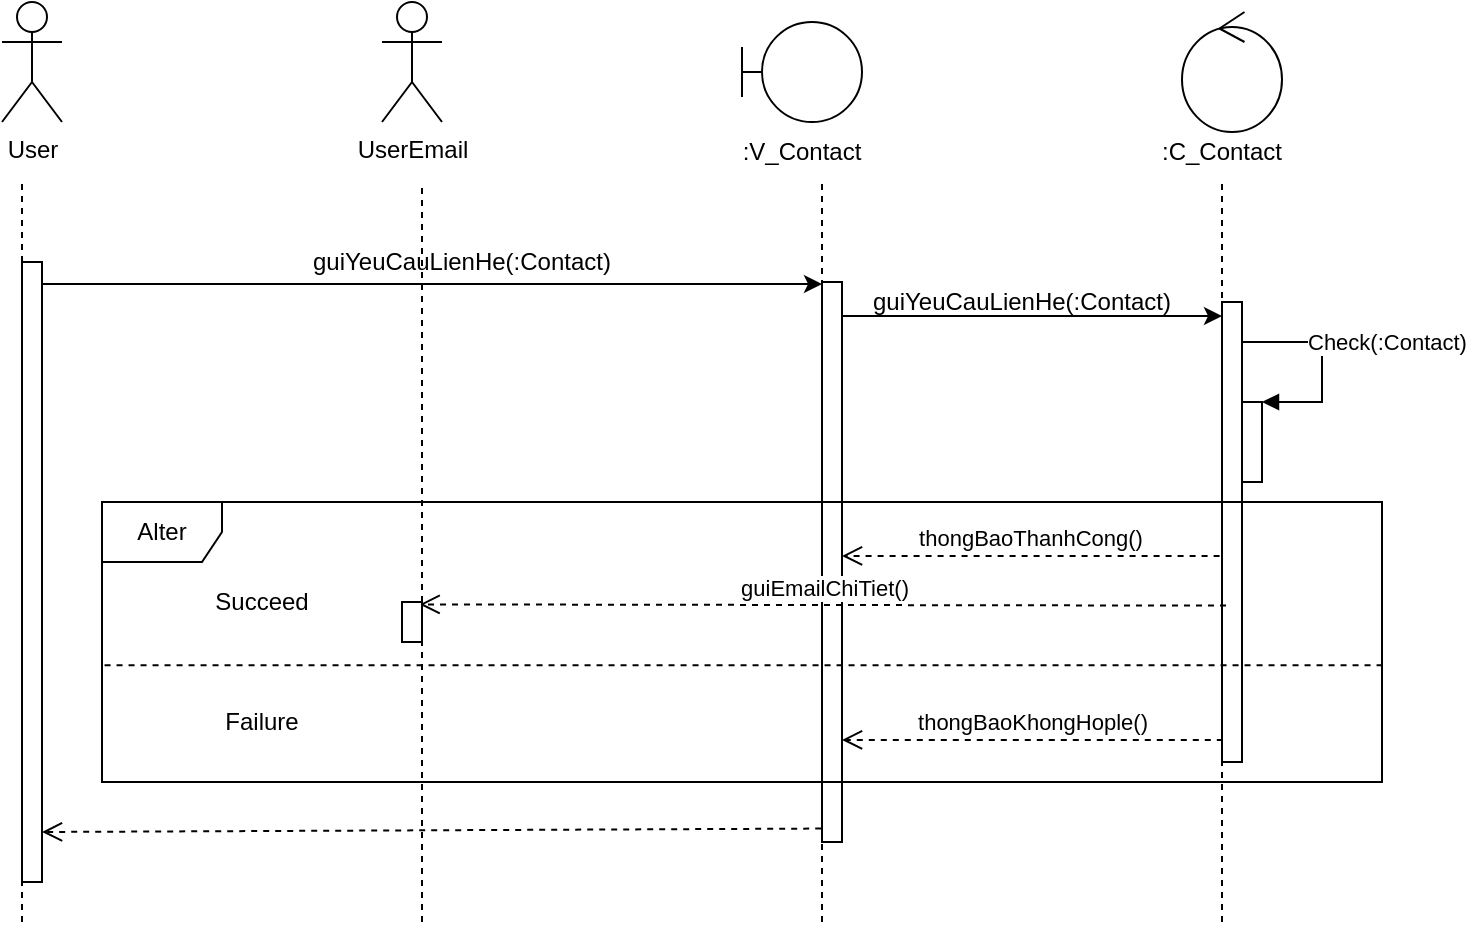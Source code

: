 <mxfile version="14.0.5" type="github">
  <diagram id="JMzQzQhul0BtLCmh5uj2" name="Page-1">
    <mxGraphModel dx="1038" dy="548" grid="1" gridSize="10" guides="1" tooltips="1" connect="1" arrows="1" fold="1" page="1" pageScale="1" pageWidth="850" pageHeight="1100" math="0" shadow="0">
      <root>
        <mxCell id="0" />
        <mxCell id="1" parent="0" />
        <mxCell id="4I9PjdyN7WUxk1m38je3-1" value="User" style="shape=umlActor;verticalLabelPosition=bottom;verticalAlign=top;html=1;outlineConnect=0;" parent="1" vertex="1">
          <mxGeometry x="70" y="50" width="30" height="60" as="geometry" />
        </mxCell>
        <mxCell id="4I9PjdyN7WUxk1m38je3-9" value="" style="shape=umlBoundary;whiteSpace=wrap;html=1;" parent="1" vertex="1">
          <mxGeometry x="440" y="60" width="60" height="50" as="geometry" />
        </mxCell>
        <mxCell id="4I9PjdyN7WUxk1m38je3-10" value="" style="ellipse;shape=umlControl;whiteSpace=wrap;html=1;" parent="1" vertex="1">
          <mxGeometry x="660" y="55" width="50" height="60" as="geometry" />
        </mxCell>
        <mxCell id="4I9PjdyN7WUxk1m38je3-11" value=":V_Contact" style="text;html=1;strokeColor=none;fillColor=none;align=center;verticalAlign=middle;whiteSpace=wrap;rounded=0;" parent="1" vertex="1">
          <mxGeometry x="450" y="115" width="40" height="20" as="geometry" />
        </mxCell>
        <mxCell id="4I9PjdyN7WUxk1m38je3-12" value=":C_Contact" style="text;html=1;strokeColor=none;fillColor=none;align=center;verticalAlign=middle;whiteSpace=wrap;rounded=0;" parent="1" vertex="1">
          <mxGeometry x="660" y="115" width="40" height="20" as="geometry" />
        </mxCell>
        <mxCell id="4I9PjdyN7WUxk1m38je3-20" style="edgeStyle=orthogonalEdgeStyle;rounded=0;orthogonalLoop=1;jettySize=auto;html=1;exitX=0.5;exitY=1;exitDx=0;exitDy=0;" parent="1" edge="1">
          <mxGeometry relative="1" as="geometry">
            <mxPoint x="300" y="130" as="sourcePoint" />
            <mxPoint x="300" y="130" as="targetPoint" />
          </mxGeometry>
        </mxCell>
        <mxCell id="rFaiL6RQOv4JeyndozFm-1" value="UserEmail" style="shape=umlActor;verticalLabelPosition=bottom;verticalAlign=top;html=1;outlineConnect=0;" parent="1" vertex="1">
          <mxGeometry x="260" y="50" width="30" height="60" as="geometry" />
        </mxCell>
        <mxCell id="rFaiL6RQOv4JeyndozFm-5" value="" style="endArrow=none;dashed=1;html=1;" parent="1" edge="1">
          <mxGeometry width="50" height="50" relative="1" as="geometry">
            <mxPoint x="680" y="510" as="sourcePoint" />
            <mxPoint x="680" y="140" as="targetPoint" />
          </mxGeometry>
        </mxCell>
        <mxCell id="rFaiL6RQOv4JeyndozFm-6" value="" style="endArrow=none;dashed=1;html=1;" parent="1" edge="1">
          <mxGeometry width="50" height="50" relative="1" as="geometry">
            <mxPoint x="480" y="510" as="sourcePoint" />
            <mxPoint x="480" y="140" as="targetPoint" />
          </mxGeometry>
        </mxCell>
        <mxCell id="rFaiL6RQOv4JeyndozFm-7" value="" style="endArrow=none;dashed=1;html=1;" parent="1" source="rFaiL6RQOv4JeyndozFm-11" edge="1">
          <mxGeometry width="50" height="50" relative="1" as="geometry">
            <mxPoint x="280" y="510" as="sourcePoint" />
            <mxPoint x="280" y="140" as="targetPoint" />
          </mxGeometry>
        </mxCell>
        <mxCell id="rFaiL6RQOv4JeyndozFm-8" value="" style="endArrow=none;dashed=1;html=1;" parent="1" edge="1">
          <mxGeometry width="50" height="50" relative="1" as="geometry">
            <mxPoint x="80" y="510" as="sourcePoint" />
            <mxPoint x="80" y="140" as="targetPoint" />
          </mxGeometry>
        </mxCell>
        <mxCell id="rFaiL6RQOv4JeyndozFm-9" value="" style="html=1;points=[];perimeter=orthogonalPerimeter;" parent="1" vertex="1">
          <mxGeometry x="680" y="200" width="10" height="230" as="geometry" />
        </mxCell>
        <mxCell id="rFaiL6RQOv4JeyndozFm-10" value="" style="html=1;points=[];perimeter=orthogonalPerimeter;" parent="1" vertex="1">
          <mxGeometry x="480" y="190" width="10" height="280" as="geometry" />
        </mxCell>
        <mxCell id="rFaiL6RQOv4JeyndozFm-12" value="" style="html=1;points=[];perimeter=orthogonalPerimeter;" parent="1" vertex="1">
          <mxGeometry x="80" y="180" width="10" height="310" as="geometry" />
        </mxCell>
        <mxCell id="rFaiL6RQOv4JeyndozFm-13" value="" style="endArrow=classic;html=1;" parent="1" edge="1">
          <mxGeometry width="50" height="50" relative="1" as="geometry">
            <mxPoint x="90" y="191" as="sourcePoint" />
            <mxPoint x="480" y="191" as="targetPoint" />
          </mxGeometry>
        </mxCell>
        <mxCell id="rFaiL6RQOv4JeyndozFm-14" value="guiYeuCauLienHe(:Contact)" style="text;html=1;strokeColor=none;fillColor=none;align=center;verticalAlign=middle;whiteSpace=wrap;rounded=0;" parent="1" vertex="1">
          <mxGeometry x="280" y="170" width="40" height="20" as="geometry" />
        </mxCell>
        <mxCell id="rFaiL6RQOv4JeyndozFm-15" value="" style="endArrow=classic;html=1;" parent="1" edge="1">
          <mxGeometry width="50" height="50" relative="1" as="geometry">
            <mxPoint x="490" y="207" as="sourcePoint" />
            <mxPoint x="680" y="207" as="targetPoint" />
          </mxGeometry>
        </mxCell>
        <mxCell id="rFaiL6RQOv4JeyndozFm-16" value="guiYeuCauLienHe(:Contact)" style="text;html=1;strokeColor=none;fillColor=none;align=center;verticalAlign=middle;whiteSpace=wrap;rounded=0;" parent="1" vertex="1">
          <mxGeometry x="560" y="190" width="40" height="20" as="geometry" />
        </mxCell>
        <mxCell id="rFaiL6RQOv4JeyndozFm-17" value="" style="html=1;points=[];perimeter=orthogonalPerimeter;" parent="1" vertex="1">
          <mxGeometry x="690" y="250" width="10" height="40" as="geometry" />
        </mxCell>
        <mxCell id="rFaiL6RQOv4JeyndozFm-18" value="Check(:Contact)" style="edgeStyle=orthogonalEdgeStyle;html=1;align=left;spacingLeft=2;endArrow=block;rounded=0;entryX=1;entryY=0;exitX=1;exitY=0.267;exitDx=0;exitDy=0;exitPerimeter=0;" parent="1" source="rFaiL6RQOv4JeyndozFm-9" target="rFaiL6RQOv4JeyndozFm-17" edge="1">
          <mxGeometry relative="1" as="geometry">
            <mxPoint x="510" y="350" as="sourcePoint" />
            <Array as="points">
              <mxPoint x="690" y="220" />
              <mxPoint x="730" y="220" />
              <mxPoint x="730" y="250" />
            </Array>
          </mxGeometry>
        </mxCell>
        <mxCell id="rFaiL6RQOv4JeyndozFm-20" value="guiEmailChiTiet()" style="html=1;verticalAlign=bottom;endArrow=open;dashed=1;endSize=8;exitX=0.2;exitY=0.66;exitDx=0;exitDy=0;exitPerimeter=0;entryX=0.88;entryY=0.06;entryDx=0;entryDy=0;entryPerimeter=0;" parent="1" source="rFaiL6RQOv4JeyndozFm-9" edge="1" target="rFaiL6RQOv4JeyndozFm-11">
          <mxGeometry relative="1" as="geometry">
            <mxPoint x="680" y="310" as="sourcePoint" />
            <mxPoint x="280" y="320" as="targetPoint" />
          </mxGeometry>
        </mxCell>
        <mxCell id="rFaiL6RQOv4JeyndozFm-22" value="thongBaoKhongHople()" style="html=1;verticalAlign=bottom;endArrow=open;dashed=1;endSize=8;exitX=0.04;exitY=0.952;exitDx=0;exitDy=0;exitPerimeter=0;" parent="1" source="rFaiL6RQOv4JeyndozFm-9" target="rFaiL6RQOv4JeyndozFm-10" edge="1">
          <mxGeometry relative="1" as="geometry">
            <mxPoint x="430" y="310" as="sourcePoint" />
            <mxPoint x="350" y="310" as="targetPoint" />
          </mxGeometry>
        </mxCell>
        <mxCell id="rFaiL6RQOv4JeyndozFm-23" value="" style="html=1;verticalAlign=bottom;endArrow=open;dashed=1;endSize=8;exitX=-0.04;exitY=0.976;exitDx=0;exitDy=0;exitPerimeter=0;" parent="1" source="rFaiL6RQOv4JeyndozFm-10" edge="1">
          <mxGeometry relative="1" as="geometry">
            <mxPoint x="430" y="310" as="sourcePoint" />
            <mxPoint x="90" y="465" as="targetPoint" />
          </mxGeometry>
        </mxCell>
        <mxCell id="rFaiL6RQOv4JeyndozFm-24" value="Alter" style="shape=umlFrame;whiteSpace=wrap;html=1;" parent="1" vertex="1">
          <mxGeometry x="120" y="300" width="640" height="140" as="geometry" />
        </mxCell>
        <mxCell id="rFaiL6RQOv4JeyndozFm-11" value="" style="html=1;points=[];perimeter=orthogonalPerimeter;" parent="1" vertex="1">
          <mxGeometry x="270" y="350" width="10" height="20" as="geometry" />
        </mxCell>
        <mxCell id="rFaiL6RQOv4JeyndozFm-25" value="" style="endArrow=none;dashed=1;html=1;" parent="1" target="rFaiL6RQOv4JeyndozFm-11" edge="1">
          <mxGeometry width="50" height="50" relative="1" as="geometry">
            <mxPoint x="280" y="510" as="sourcePoint" />
            <mxPoint x="280" y="140" as="targetPoint" />
          </mxGeometry>
        </mxCell>
        <mxCell id="rFaiL6RQOv4JeyndozFm-26" value="" style="endArrow=none;dashed=1;html=1;exitX=0.002;exitY=0.583;exitDx=0;exitDy=0;exitPerimeter=0;entryX=1;entryY=0.583;entryDx=0;entryDy=0;entryPerimeter=0;" parent="1" source="rFaiL6RQOv4JeyndozFm-24" target="rFaiL6RQOv4JeyndozFm-24" edge="1">
          <mxGeometry width="50" height="50" relative="1" as="geometry">
            <mxPoint x="370" y="330" as="sourcePoint" />
            <mxPoint x="420" y="280" as="targetPoint" />
          </mxGeometry>
        </mxCell>
        <mxCell id="rFaiL6RQOv4JeyndozFm-27" value="Failure" style="text;html=1;strokeColor=none;fillColor=none;align=center;verticalAlign=middle;whiteSpace=wrap;rounded=0;" parent="1" vertex="1">
          <mxGeometry x="180" y="400" width="40" height="20" as="geometry" />
        </mxCell>
        <mxCell id="rFaiL6RQOv4JeyndozFm-28" value="Succeed" style="text;html=1;strokeColor=none;fillColor=none;align=center;verticalAlign=middle;whiteSpace=wrap;rounded=0;" parent="1" vertex="1">
          <mxGeometry x="180" y="340" width="40" height="20" as="geometry" />
        </mxCell>
        <mxCell id="SImxG4PzYLIEeIz_1b8M-1" value="thongBaoThanhCong()" style="html=1;verticalAlign=bottom;endArrow=open;dashed=1;endSize=8;exitX=-0.12;exitY=0.552;exitDx=0;exitDy=0;exitPerimeter=0;" edge="1" parent="1" source="rFaiL6RQOv4JeyndozFm-9" target="rFaiL6RQOv4JeyndozFm-10">
          <mxGeometry relative="1" as="geometry">
            <mxPoint x="460" y="360" as="sourcePoint" />
            <mxPoint x="380" y="360" as="targetPoint" />
          </mxGeometry>
        </mxCell>
      </root>
    </mxGraphModel>
  </diagram>
</mxfile>
